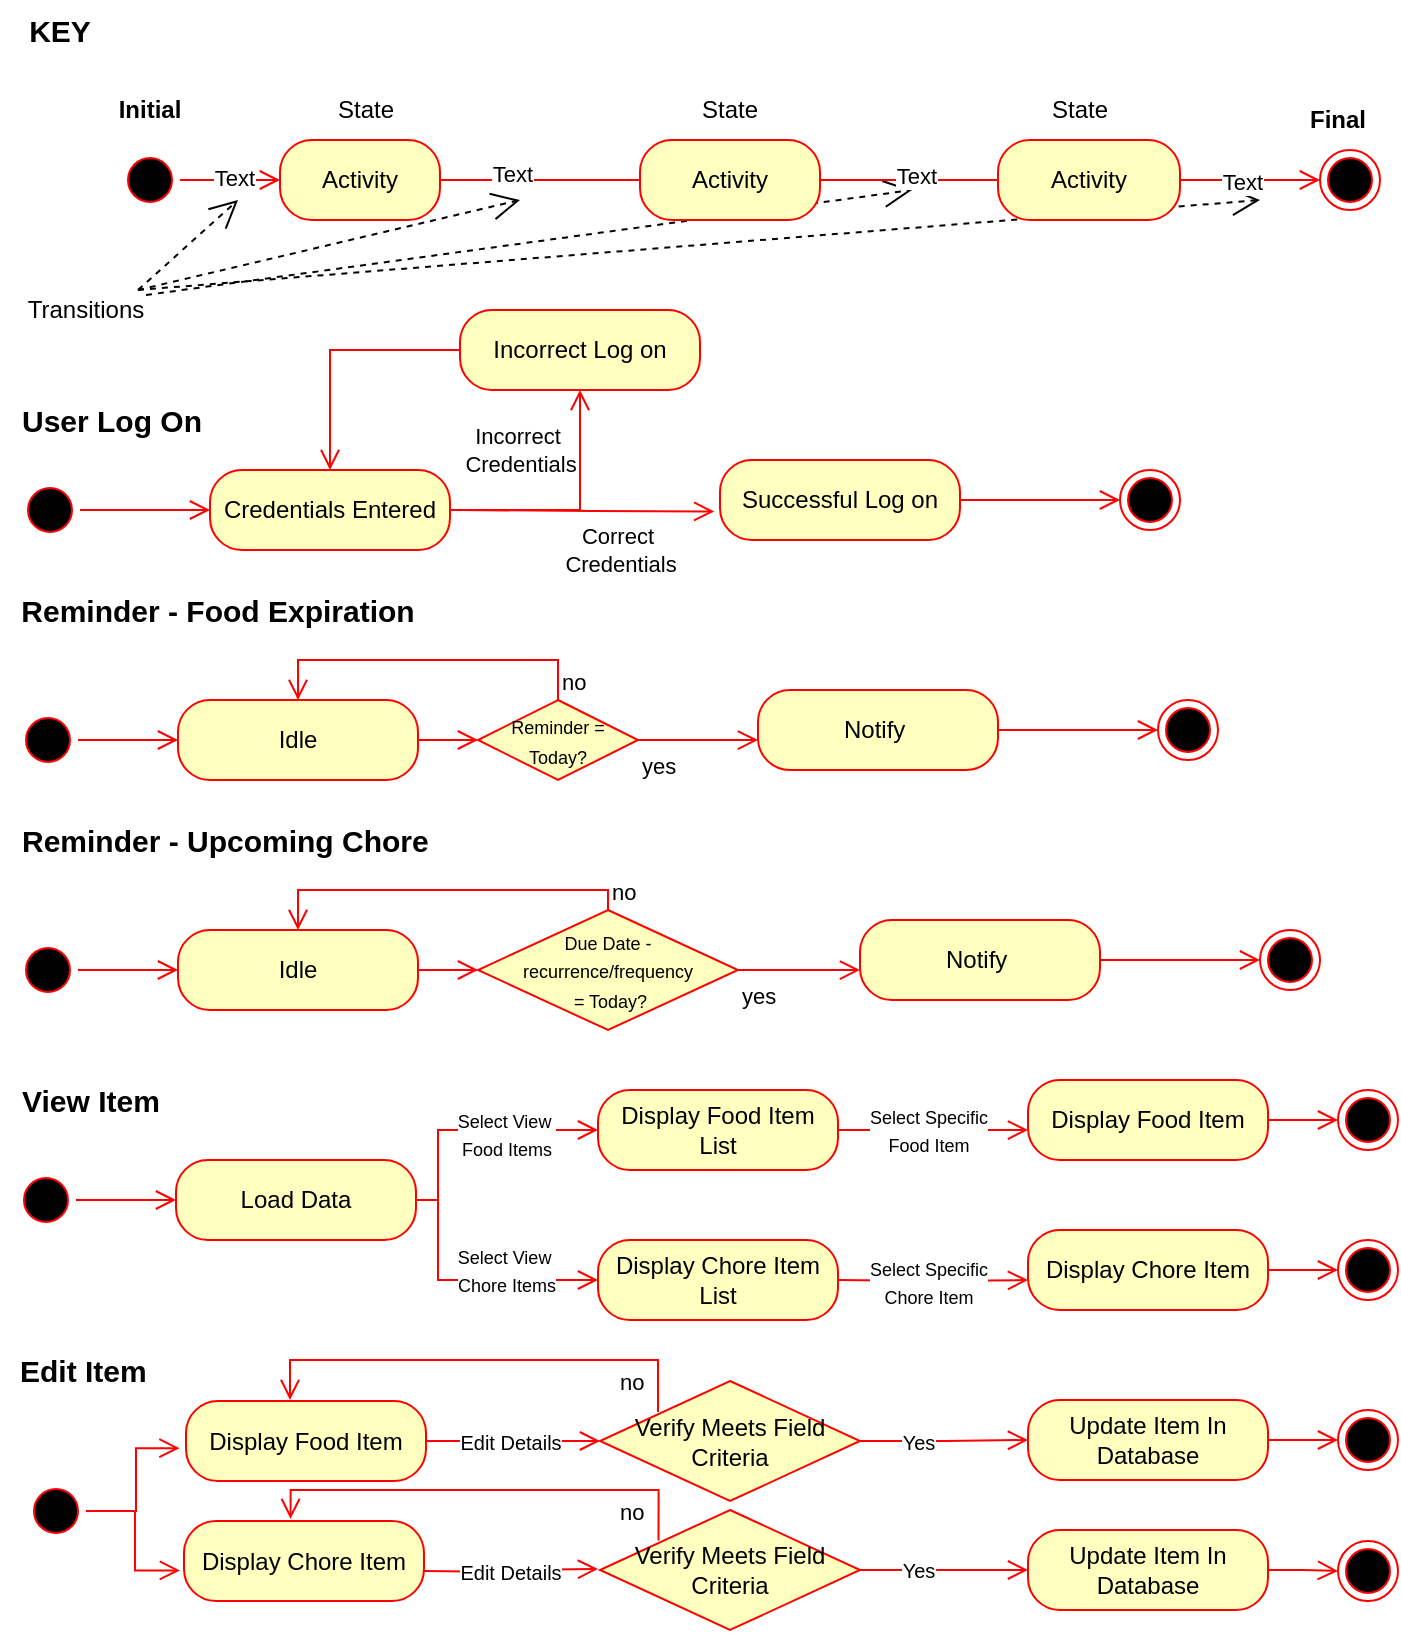 <mxfile version="26.2.14">
  <diagram name="Page-1" id="58cdce13-f638-feb5-8d6f-7d28b1aa9fa0">
    <mxGraphModel dx="1588" dy="-32" grid="1" gridSize="10" guides="1" tooltips="1" connect="1" arrows="1" fold="1" page="1" pageScale="1" pageWidth="1100" pageHeight="850" background="none" math="0" shadow="0">
      <root>
        <mxCell id="0" />
        <mxCell id="1" parent="0" />
        <mxCell id="dFDlhB7U1VUfF-L3KWkh-35" value="" style="endArrow=open;endSize=12;dashed=1;html=1;rounded=0;fontStyle=1;exitX=1;exitY=0.5;exitDx=0;exitDy=0;" edge="1" parent="1">
          <mxGeometry width="160" relative="1" as="geometry">
            <mxPoint x="139.0" y="1015.0" as="sourcePoint" />
            <mxPoint x="189" y="970" as="targetPoint" />
          </mxGeometry>
        </mxCell>
        <mxCell id="dFDlhB7U1VUfF-L3KWkh-37" value="" style="endArrow=open;endSize=12;dashed=1;html=1;rounded=0;exitX=1;exitY=0.5;exitDx=0;exitDy=0;" edge="1" parent="1">
          <mxGeometry width="160" relative="1" as="geometry">
            <mxPoint x="139.0" y="1015.0" as="sourcePoint" />
            <mxPoint x="330" y="970" as="targetPoint" />
          </mxGeometry>
        </mxCell>
        <mxCell id="dFDlhB7U1VUfF-L3KWkh-38" value="" style="endArrow=open;endSize=12;dashed=1;html=1;rounded=0;exitX=1;exitY=0.25;exitDx=0;exitDy=0;" edge="1" parent="1" source="dFDlhB7U1VUfF-L3KWkh-34">
          <mxGeometry width="160" relative="1" as="geometry">
            <mxPoint x="115.0" y="1010.0" as="sourcePoint" />
            <mxPoint x="526" y="965" as="targetPoint" />
          </mxGeometry>
        </mxCell>
        <mxCell id="dFDlhB7U1VUfF-L3KWkh-39" value="" style="endArrow=open;endSize=12;dashed=1;html=1;rounded=0;exitX=1;exitY=0.5;exitDx=0;exitDy=0;" edge="1" parent="1">
          <mxGeometry width="160" relative="1" as="geometry">
            <mxPoint x="139.0" y="1015.0" as="sourcePoint" />
            <mxPoint x="700" y="970" as="targetPoint" />
          </mxGeometry>
        </mxCell>
        <mxCell id="dFDlhB7U1VUfF-L3KWkh-13" value="" style="ellipse;html=1;shape=startState;fillColor=#000000;strokeColor=#ff0000;" vertex="1" parent="1">
          <mxGeometry x="130" y="945" width="30" height="30" as="geometry" />
        </mxCell>
        <mxCell id="dFDlhB7U1VUfF-L3KWkh-14" value="" style="edgeStyle=orthogonalEdgeStyle;html=1;verticalAlign=bottom;endArrow=open;endSize=8;strokeColor=#ff0000;rounded=0;entryX=0;entryY=0.5;entryDx=0;entryDy=0;" edge="1" source="dFDlhB7U1VUfF-L3KWkh-13" parent="1" target="dFDlhB7U1VUfF-L3KWkh-18">
          <mxGeometry relative="1" as="geometry">
            <mxPoint x="300" y="960" as="targetPoint" />
          </mxGeometry>
        </mxCell>
        <mxCell id="dFDlhB7U1VUfF-L3KWkh-27" value="Text" style="edgeLabel;html=1;align=center;verticalAlign=middle;resizable=0;points=[];" vertex="1" connectable="0" parent="dFDlhB7U1VUfF-L3KWkh-14">
          <mxGeometry x="0.053" y="1" relative="1" as="geometry">
            <mxPoint as="offset" />
          </mxGeometry>
        </mxCell>
        <mxCell id="dFDlhB7U1VUfF-L3KWkh-18" value="Activity" style="rounded=1;whiteSpace=wrap;html=1;arcSize=40;fontColor=#000000;fillColor=#ffffc0;strokeColor=#ff0000;" vertex="1" parent="1">
          <mxGeometry x="210" y="940" width="80" height="40" as="geometry" />
        </mxCell>
        <mxCell id="dFDlhB7U1VUfF-L3KWkh-19" value="" style="edgeStyle=orthogonalEdgeStyle;html=1;verticalAlign=bottom;endArrow=open;endSize=8;strokeColor=#ff0000;rounded=0;" edge="1" source="dFDlhB7U1VUfF-L3KWkh-18" parent="1">
          <mxGeometry relative="1" as="geometry">
            <mxPoint x="422" y="960" as="targetPoint" />
          </mxGeometry>
        </mxCell>
        <mxCell id="dFDlhB7U1VUfF-L3KWkh-24" value="Text" style="edgeLabel;html=1;align=center;verticalAlign=middle;resizable=0;points=[];" vertex="1" connectable="0" parent="dFDlhB7U1VUfF-L3KWkh-19">
          <mxGeometry x="-0.131" y="3" relative="1" as="geometry">
            <mxPoint x="-22" as="offset" />
          </mxGeometry>
        </mxCell>
        <mxCell id="dFDlhB7U1VUfF-L3KWkh-20" value="Activity" style="rounded=1;whiteSpace=wrap;html=1;arcSize=40;fontColor=#000000;fillColor=#ffffc0;strokeColor=#ff0000;" vertex="1" parent="1">
          <mxGeometry x="390" y="940" width="90" height="40" as="geometry" />
        </mxCell>
        <mxCell id="dFDlhB7U1VUfF-L3KWkh-21" value="" style="edgeStyle=orthogonalEdgeStyle;html=1;verticalAlign=bottom;endArrow=open;endSize=8;strokeColor=#ff0000;rounded=0;" edge="1" parent="1" source="dFDlhB7U1VUfF-L3KWkh-20">
          <mxGeometry relative="1" as="geometry">
            <mxPoint x="600" y="960" as="targetPoint" />
          </mxGeometry>
        </mxCell>
        <mxCell id="dFDlhB7U1VUfF-L3KWkh-25" value="Text" style="edgeLabel;html=1;align=center;verticalAlign=middle;resizable=0;points=[];" vertex="1" connectable="0" parent="dFDlhB7U1VUfF-L3KWkh-21">
          <mxGeometry x="-0.2" y="2" relative="1" as="geometry">
            <mxPoint as="offset" />
          </mxGeometry>
        </mxCell>
        <mxCell id="dFDlhB7U1VUfF-L3KWkh-22" value="Activity" style="rounded=1;whiteSpace=wrap;html=1;arcSize=40;fontColor=#000000;fillColor=#ffffc0;strokeColor=#ff0000;" vertex="1" parent="1">
          <mxGeometry x="569" y="940" width="91" height="40" as="geometry" />
        </mxCell>
        <mxCell id="dFDlhB7U1VUfF-L3KWkh-28" value="State" style="text;html=1;align=center;verticalAlign=middle;whiteSpace=wrap;rounded=0;" vertex="1" parent="1">
          <mxGeometry x="223" y="910" width="60" height="30" as="geometry" />
        </mxCell>
        <mxCell id="dFDlhB7U1VUfF-L3KWkh-29" value="Initial" style="text;html=1;align=center;verticalAlign=middle;whiteSpace=wrap;rounded=0;fontStyle=1" vertex="1" parent="1">
          <mxGeometry x="115" y="910" width="60" height="30" as="geometry" />
        </mxCell>
        <mxCell id="dFDlhB7U1VUfF-L3KWkh-30" value="State" style="text;html=1;align=center;verticalAlign=middle;whiteSpace=wrap;rounded=0;" vertex="1" parent="1">
          <mxGeometry x="405" y="910" width="60" height="30" as="geometry" />
        </mxCell>
        <mxCell id="dFDlhB7U1VUfF-L3KWkh-31" value="State" style="text;html=1;align=center;verticalAlign=middle;whiteSpace=wrap;rounded=0;" vertex="1" parent="1">
          <mxGeometry x="580" y="910" width="60" height="30" as="geometry" />
        </mxCell>
        <mxCell id="dFDlhB7U1VUfF-L3KWkh-32" value="Final" style="text;html=1;align=center;verticalAlign=middle;whiteSpace=wrap;rounded=0;fontStyle=1" vertex="1" parent="1">
          <mxGeometry x="709" y="915" width="60" height="30" as="geometry" />
        </mxCell>
        <mxCell id="dFDlhB7U1VUfF-L3KWkh-34" value="Transitions" style="text;html=1;align=center;verticalAlign=middle;whiteSpace=wrap;rounded=0;" vertex="1" parent="1">
          <mxGeometry x="83" y="1010" width="60" height="30" as="geometry" />
        </mxCell>
        <mxCell id="dFDlhB7U1VUfF-L3KWkh-44" value="" style="ellipse;html=1;shape=startState;fillColor=#000000;strokeColor=#ff0000;" vertex="1" parent="1">
          <mxGeometry x="79" y="1225" width="30" height="30" as="geometry" />
        </mxCell>
        <mxCell id="dFDlhB7U1VUfF-L3KWkh-47" value="" style="ellipse;html=1;shape=endState;fillColor=#000000;strokeColor=#ff0000;" vertex="1" parent="1">
          <mxGeometry x="649" y="1220" width="30" height="30" as="geometry" />
        </mxCell>
        <mxCell id="dFDlhB7U1VUfF-L3KWkh-49" value="" style="edgeStyle=orthogonalEdgeStyle;html=1;verticalAlign=bottom;endArrow=open;endSize=8;strokeColor=#ff0000;rounded=0;exitX=1;exitY=0.5;exitDx=0;exitDy=0;entryX=0;entryY=0.5;entryDx=0;entryDy=0;" edge="1" parent="1" source="dFDlhB7U1VUfF-L3KWkh-48" target="dFDlhB7U1VUfF-L3KWkh-66">
          <mxGeometry relative="1" as="geometry">
            <mxPoint x="449" y="1240" as="targetPoint" />
          </mxGeometry>
        </mxCell>
        <mxCell id="dFDlhB7U1VUfF-L3KWkh-51" value="Notify&amp;nbsp;" style="rounded=1;whiteSpace=wrap;html=1;arcSize=40;fontColor=#000000;fillColor=#ffffc0;strokeColor=#ff0000;" vertex="1" parent="1">
          <mxGeometry x="449" y="1215" width="120" height="40" as="geometry" />
        </mxCell>
        <mxCell id="dFDlhB7U1VUfF-L3KWkh-52" value="" style="edgeStyle=orthogonalEdgeStyle;html=1;verticalAlign=bottom;endArrow=open;endSize=8;strokeColor=#ff0000;rounded=0;entryX=0;entryY=0.5;entryDx=0;entryDy=0;" edge="1" parent="1" source="dFDlhB7U1VUfF-L3KWkh-51">
          <mxGeometry relative="1" as="geometry">
            <mxPoint x="649.0" y="1235.0" as="targetPoint" />
          </mxGeometry>
        </mxCell>
        <mxCell id="dFDlhB7U1VUfF-L3KWkh-63" value="" style="edgeStyle=orthogonalEdgeStyle;html=1;verticalAlign=bottom;endArrow=open;endSize=8;strokeColor=#ff0000;rounded=0;" edge="1" parent="1" source="dFDlhB7U1VUfF-L3KWkh-44" target="dFDlhB7U1VUfF-L3KWkh-48">
          <mxGeometry relative="1" as="geometry">
            <mxPoint x="249" y="1240" as="targetPoint" />
            <mxPoint x="109" y="1240" as="sourcePoint" />
          </mxGeometry>
        </mxCell>
        <mxCell id="dFDlhB7U1VUfF-L3KWkh-48" value="Idle" style="rounded=1;whiteSpace=wrap;html=1;arcSize=40;fontColor=#000000;fillColor=#ffffc0;strokeColor=#ff0000;" vertex="1" parent="1">
          <mxGeometry x="159" y="1220" width="120" height="40" as="geometry" />
        </mxCell>
        <mxCell id="dFDlhB7U1VUfF-L3KWkh-64" value="KEY" style="text;html=1;align=center;verticalAlign=middle;whiteSpace=wrap;rounded=0;fontStyle=1;fontSize=15;" vertex="1" parent="1">
          <mxGeometry x="70" y="870" width="60" height="30" as="geometry" />
        </mxCell>
        <mxCell id="dFDlhB7U1VUfF-L3KWkh-65" value="Reminder - Food Expiration" style="text;html=1;align=center;verticalAlign=middle;whiteSpace=wrap;rounded=0;fontStyle=1;fontSize=15;" vertex="1" parent="1">
          <mxGeometry x="79" y="1160" width="200" height="30" as="geometry" />
        </mxCell>
        <mxCell id="dFDlhB7U1VUfF-L3KWkh-66" value="&lt;font style=&quot;font-size: 9px;&quot;&gt;Reminder = Today?&lt;/font&gt;" style="rhombus;whiteSpace=wrap;html=1;fontColor=#000000;fillColor=#ffffc0;strokeColor=#ff0000;" vertex="1" parent="1">
          <mxGeometry x="309" y="1220" width="80" height="40" as="geometry" />
        </mxCell>
        <mxCell id="dFDlhB7U1VUfF-L3KWkh-67" value="no" style="edgeStyle=orthogonalEdgeStyle;html=1;align=left;verticalAlign=bottom;endArrow=open;endSize=8;strokeColor=#ff0000;rounded=0;entryX=0.5;entryY=0;entryDx=0;entryDy=0;exitX=0.5;exitY=0;exitDx=0;exitDy=0;" edge="1" source="dFDlhB7U1VUfF-L3KWkh-66" parent="1" target="dFDlhB7U1VUfF-L3KWkh-48">
          <mxGeometry x="-1" relative="1" as="geometry">
            <mxPoint x="469" y="1290" as="targetPoint" />
            <Array as="points">
              <mxPoint x="349" y="1200" />
              <mxPoint x="219" y="1200" />
            </Array>
          </mxGeometry>
        </mxCell>
        <mxCell id="dFDlhB7U1VUfF-L3KWkh-68" value="yes" style="edgeStyle=orthogonalEdgeStyle;html=1;align=left;verticalAlign=top;endArrow=open;endSize=8;strokeColor=#ff0000;rounded=0;exitX=1;exitY=0.5;exitDx=0;exitDy=0;entryX=0;entryY=0.626;entryDx=0;entryDy=0;entryPerimeter=0;" edge="1" source="dFDlhB7U1VUfF-L3KWkh-66" parent="1" target="dFDlhB7U1VUfF-L3KWkh-51">
          <mxGeometry x="-1" relative="1" as="geometry">
            <mxPoint x="329" y="1370" as="targetPoint" />
            <mxPoint as="offset" />
          </mxGeometry>
        </mxCell>
        <mxCell id="dFDlhB7U1VUfF-L3KWkh-69" value="" style="ellipse;html=1;shape=startState;fillColor=#000000;strokeColor=#ff0000;" vertex="1" parent="1">
          <mxGeometry x="79" y="1340" width="30" height="30" as="geometry" />
        </mxCell>
        <mxCell id="dFDlhB7U1VUfF-L3KWkh-70" value="" style="ellipse;html=1;shape=endState;fillColor=#000000;strokeColor=#ff0000;" vertex="1" parent="1">
          <mxGeometry x="700" y="1335" width="30" height="30" as="geometry" />
        </mxCell>
        <mxCell id="dFDlhB7U1VUfF-L3KWkh-71" value="" style="edgeStyle=orthogonalEdgeStyle;html=1;verticalAlign=bottom;endArrow=open;endSize=8;strokeColor=#ff0000;rounded=0;exitX=1;exitY=0.5;exitDx=0;exitDy=0;entryX=0;entryY=0.5;entryDx=0;entryDy=0;" edge="1" parent="1" source="dFDlhB7U1VUfF-L3KWkh-75" target="dFDlhB7U1VUfF-L3KWkh-77">
          <mxGeometry relative="1" as="geometry">
            <mxPoint x="449" y="1355" as="targetPoint" />
          </mxGeometry>
        </mxCell>
        <mxCell id="dFDlhB7U1VUfF-L3KWkh-72" value="Notify&amp;nbsp;" style="rounded=1;whiteSpace=wrap;html=1;arcSize=40;fontColor=#000000;fillColor=#ffffc0;strokeColor=#ff0000;" vertex="1" parent="1">
          <mxGeometry x="500" y="1330" width="120" height="40" as="geometry" />
        </mxCell>
        <mxCell id="dFDlhB7U1VUfF-L3KWkh-73" value="" style="edgeStyle=orthogonalEdgeStyle;html=1;verticalAlign=bottom;endArrow=open;endSize=8;strokeColor=#ff0000;rounded=0;entryX=0;entryY=0.5;entryDx=0;entryDy=0;" edge="1" parent="1" source="dFDlhB7U1VUfF-L3KWkh-72" target="dFDlhB7U1VUfF-L3KWkh-70">
          <mxGeometry relative="1" as="geometry">
            <mxPoint x="729.0" y="1350.0" as="targetPoint" />
          </mxGeometry>
        </mxCell>
        <mxCell id="dFDlhB7U1VUfF-L3KWkh-74" value="" style="edgeStyle=orthogonalEdgeStyle;html=1;verticalAlign=bottom;endArrow=open;endSize=8;strokeColor=#ff0000;rounded=0;" edge="1" parent="1" source="dFDlhB7U1VUfF-L3KWkh-69" target="dFDlhB7U1VUfF-L3KWkh-75">
          <mxGeometry relative="1" as="geometry">
            <mxPoint x="249" y="1355" as="targetPoint" />
            <mxPoint x="109" y="1355" as="sourcePoint" />
          </mxGeometry>
        </mxCell>
        <mxCell id="dFDlhB7U1VUfF-L3KWkh-75" value="Idle" style="rounded=1;whiteSpace=wrap;html=1;arcSize=40;fontColor=#000000;fillColor=#ffffc0;strokeColor=#ff0000;" vertex="1" parent="1">
          <mxGeometry x="159" y="1335" width="120" height="40" as="geometry" />
        </mxCell>
        <mxCell id="dFDlhB7U1VUfF-L3KWkh-76" value="Reminder - Upcoming Chore" style="text;html=1;align=left;verticalAlign=middle;whiteSpace=wrap;rounded=0;fontStyle=1;fontSize=15;" vertex="1" parent="1">
          <mxGeometry x="79" y="1275" width="219" height="30" as="geometry" />
        </mxCell>
        <mxCell id="dFDlhB7U1VUfF-L3KWkh-77" value="&lt;font style=&quot;font-size: 9px;&quot;&gt;Due Date - recurrence/frequency&lt;/font&gt;&lt;div&gt;&lt;font style=&quot;font-size: 9px;&quot;&gt;&amp;nbsp;= Today?&lt;/font&gt;&lt;/div&gt;" style="rhombus;whiteSpace=wrap;html=1;fontColor=#000000;fillColor=#ffffc0;strokeColor=#ff0000;" vertex="1" parent="1">
          <mxGeometry x="309" y="1325" width="130" height="60" as="geometry" />
        </mxCell>
        <mxCell id="dFDlhB7U1VUfF-L3KWkh-78" value="no" style="edgeStyle=orthogonalEdgeStyle;html=1;align=left;verticalAlign=bottom;endArrow=open;endSize=8;strokeColor=#ff0000;rounded=0;entryX=0.5;entryY=0;entryDx=0;entryDy=0;exitX=0.5;exitY=0;exitDx=0;exitDy=0;" edge="1" parent="1" source="dFDlhB7U1VUfF-L3KWkh-77" target="dFDlhB7U1VUfF-L3KWkh-75">
          <mxGeometry x="-1" relative="1" as="geometry">
            <mxPoint x="469" y="1405" as="targetPoint" />
            <Array as="points">
              <mxPoint x="374" y="1315" />
              <mxPoint x="219" y="1315" />
            </Array>
          </mxGeometry>
        </mxCell>
        <mxCell id="dFDlhB7U1VUfF-L3KWkh-79" value="yes" style="edgeStyle=orthogonalEdgeStyle;html=1;align=left;verticalAlign=top;endArrow=open;endSize=8;strokeColor=#ff0000;rounded=0;exitX=1;exitY=0.5;exitDx=0;exitDy=0;entryX=0;entryY=0.626;entryDx=0;entryDy=0;entryPerimeter=0;" edge="1" parent="1" source="dFDlhB7U1VUfF-L3KWkh-77" target="dFDlhB7U1VUfF-L3KWkh-72">
          <mxGeometry x="-1" relative="1" as="geometry">
            <mxPoint x="329" y="1485" as="targetPoint" />
            <mxPoint as="offset" />
          </mxGeometry>
        </mxCell>
        <mxCell id="dFDlhB7U1VUfF-L3KWkh-94" value="" style="ellipse;html=1;shape=startState;fillColor=#000000;strokeColor=#ff0000;" vertex="1" parent="1">
          <mxGeometry x="80" y="1110" width="30" height="30" as="geometry" />
        </mxCell>
        <mxCell id="dFDlhB7U1VUfF-L3KWkh-95" value="" style="edgeStyle=orthogonalEdgeStyle;html=1;verticalAlign=bottom;endArrow=open;endSize=8;strokeColor=#ff0000;rounded=0;entryX=0;entryY=0.5;entryDx=0;entryDy=0;" edge="1" parent="1" source="dFDlhB7U1VUfF-L3KWkh-94" target="dFDlhB7U1VUfF-L3KWkh-98">
          <mxGeometry relative="1" as="geometry">
            <mxPoint x="250" y="1125" as="targetPoint" />
          </mxGeometry>
        </mxCell>
        <mxCell id="dFDlhB7U1VUfF-L3KWkh-98" value="Credentials Entered" style="rounded=1;whiteSpace=wrap;html=1;arcSize=40;fontColor=#000000;fillColor=#ffffc0;strokeColor=#ff0000;" vertex="1" parent="1">
          <mxGeometry x="175" y="1105" width="120" height="40" as="geometry" />
        </mxCell>
        <mxCell id="dFDlhB7U1VUfF-L3KWkh-99" value="" style="edgeStyle=orthogonalEdgeStyle;html=1;verticalAlign=bottom;endArrow=open;endSize=8;strokeColor=#ff0000;rounded=0;entryX=0.5;entryY=1;entryDx=0;entryDy=0;" edge="1" parent="1" source="dFDlhB7U1VUfF-L3KWkh-98" target="dFDlhB7U1VUfF-L3KWkh-101">
          <mxGeometry relative="1" as="geometry">
            <mxPoint x="450" y="1125" as="targetPoint" />
          </mxGeometry>
        </mxCell>
        <mxCell id="dFDlhB7U1VUfF-L3KWkh-100" value="Incorrect&amp;nbsp;&lt;div&gt;Credentials&lt;/div&gt;" style="edgeLabel;html=1;align=center;verticalAlign=middle;resizable=0;points=[];" vertex="1" connectable="0" parent="dFDlhB7U1VUfF-L3KWkh-99">
          <mxGeometry x="-0.131" y="3" relative="1" as="geometry">
            <mxPoint x="-20" y="-27" as="offset" />
          </mxGeometry>
        </mxCell>
        <mxCell id="dFDlhB7U1VUfF-L3KWkh-101" value="Incorrect Log on" style="rounded=1;whiteSpace=wrap;html=1;arcSize=40;fontColor=#000000;fillColor=#ffffc0;strokeColor=#ff0000;" vertex="1" parent="1">
          <mxGeometry x="300" y="1025" width="120" height="40" as="geometry" />
        </mxCell>
        <mxCell id="dFDlhB7U1VUfF-L3KWkh-102" value="" style="edgeStyle=orthogonalEdgeStyle;html=1;verticalAlign=bottom;endArrow=open;endSize=8;strokeColor=#ff0000;rounded=0;exitX=0;exitY=0.5;exitDx=0;exitDy=0;" edge="1" parent="1" source="dFDlhB7U1VUfF-L3KWkh-101" target="dFDlhB7U1VUfF-L3KWkh-98">
          <mxGeometry relative="1" as="geometry">
            <mxPoint x="650" y="1125" as="targetPoint" />
          </mxGeometry>
        </mxCell>
        <mxCell id="dFDlhB7U1VUfF-L3KWkh-104" value="Successful Log on" style="rounded=1;whiteSpace=wrap;html=1;arcSize=40;fontColor=#000000;fillColor=#ffffc0;strokeColor=#ff0000;" vertex="1" parent="1">
          <mxGeometry x="430" y="1100" width="120" height="40" as="geometry" />
        </mxCell>
        <mxCell id="dFDlhB7U1VUfF-L3KWkh-105" value="" style="edgeStyle=orthogonalEdgeStyle;html=1;verticalAlign=bottom;endArrow=open;endSize=8;strokeColor=#ff0000;rounded=0;entryX=-0.024;entryY=0.644;entryDx=0;entryDy=0;entryPerimeter=0;" edge="1" parent="1" target="dFDlhB7U1VUfF-L3KWkh-104">
          <mxGeometry relative="1" as="geometry">
            <mxPoint x="690" y="1120" as="targetPoint" />
            <mxPoint x="300" y="1125" as="sourcePoint" />
          </mxGeometry>
        </mxCell>
        <mxCell id="dFDlhB7U1VUfF-L3KWkh-112" value="Correct&amp;nbsp;&lt;div&gt;Credentials&lt;/div&gt;" style="edgeLabel;html=1;align=center;verticalAlign=middle;resizable=0;points=[];" vertex="1" connectable="0" parent="dFDlhB7U1VUfF-L3KWkh-105">
          <mxGeometry x="0.48" y="-1" relative="1" as="geometry">
            <mxPoint x="-14" y="18" as="offset" />
          </mxGeometry>
        </mxCell>
        <mxCell id="dFDlhB7U1VUfF-L3KWkh-107" value="User Log On" style="text;html=1;align=left;verticalAlign=middle;whiteSpace=wrap;rounded=0;fontStyle=1;fontSize=15;" vertex="1" parent="1">
          <mxGeometry x="79" y="1065" width="200" height="30" as="geometry" />
        </mxCell>
        <mxCell id="dFDlhB7U1VUfF-L3KWkh-111" value="" style="edgeStyle=orthogonalEdgeStyle;html=1;verticalAlign=bottom;endArrow=open;endSize=8;strokeColor=#ff0000;rounded=0;" edge="1" parent="1" source="dFDlhB7U1VUfF-L3KWkh-104" target="dFDlhB7U1VUfF-L3KWkh-97">
          <mxGeometry relative="1" as="geometry">
            <mxPoint x="690" y="1120" as="targetPoint" />
            <mxPoint x="550" y="1120" as="sourcePoint" />
          </mxGeometry>
        </mxCell>
        <mxCell id="dFDlhB7U1VUfF-L3KWkh-97" value="" style="ellipse;html=1;shape=endState;fillColor=#000000;strokeColor=#ff0000;" vertex="1" parent="1">
          <mxGeometry x="630" y="1105" width="30" height="30" as="geometry" />
        </mxCell>
        <mxCell id="dFDlhB7U1VUfF-L3KWkh-113" value="View Item" style="text;html=1;align=left;verticalAlign=middle;whiteSpace=wrap;rounded=0;fontStyle=1;fontSize=15;" vertex="1" parent="1">
          <mxGeometry x="79" y="1405" width="90" height="30" as="geometry" />
        </mxCell>
        <mxCell id="dFDlhB7U1VUfF-L3KWkh-118" value="" style="ellipse;html=1;shape=startState;fillColor=#000000;strokeColor=#ff0000;" vertex="1" parent="1">
          <mxGeometry x="78" y="1455" width="30" height="30" as="geometry" />
        </mxCell>
        <mxCell id="dFDlhB7U1VUfF-L3KWkh-119" value="Display Food Item" style="rounded=1;whiteSpace=wrap;html=1;arcSize=40;fontColor=#000000;fillColor=#ffffc0;strokeColor=#ff0000;" vertex="1" parent="1">
          <mxGeometry x="584" y="1410" width="120" height="40" as="geometry" />
        </mxCell>
        <mxCell id="dFDlhB7U1VUfF-L3KWkh-120" value="" style="edgeStyle=orthogonalEdgeStyle;html=1;verticalAlign=bottom;endArrow=open;endSize=8;strokeColor=#ff0000;rounded=0;entryX=0;entryY=0.5;entryDx=0;entryDy=0;exitX=1;exitY=0.5;exitDx=0;exitDy=0;" edge="1" parent="1" source="dFDlhB7U1VUfF-L3KWkh-119" target="dFDlhB7U1VUfF-L3KWkh-135">
          <mxGeometry relative="1" as="geometry">
            <mxPoint x="759" y="1450" as="targetPoint" />
            <mxPoint x="704" y="1435" as="sourcePoint" />
            <Array as="points" />
          </mxGeometry>
        </mxCell>
        <mxCell id="dFDlhB7U1VUfF-L3KWkh-121" value="" style="edgeStyle=orthogonalEdgeStyle;html=1;verticalAlign=bottom;endArrow=open;endSize=8;strokeColor=#ff0000;rounded=0;" edge="1" parent="1" source="dFDlhB7U1VUfF-L3KWkh-118" target="dFDlhB7U1VUfF-L3KWkh-122">
          <mxGeometry relative="1" as="geometry">
            <mxPoint x="248" y="1470" as="targetPoint" />
            <mxPoint x="108" y="1470" as="sourcePoint" />
          </mxGeometry>
        </mxCell>
        <mxCell id="dFDlhB7U1VUfF-L3KWkh-122" value="Load Data" style="rounded=1;whiteSpace=wrap;html=1;arcSize=40;fontColor=#000000;fillColor=#ffffc0;strokeColor=#ff0000;" vertex="1" parent="1">
          <mxGeometry x="158" y="1450" width="120" height="40" as="geometry" />
        </mxCell>
        <mxCell id="dFDlhB7U1VUfF-L3KWkh-123" value="" style="edgeStyle=orthogonalEdgeStyle;html=1;align=left;verticalAlign=top;endArrow=open;endSize=8;strokeColor=#ff0000;rounded=0;exitX=1;exitY=0.5;exitDx=0;exitDy=0;entryX=0;entryY=0.626;entryDx=0;entryDy=0;entryPerimeter=0;" edge="1" parent="1" target="dFDlhB7U1VUfF-L3KWkh-119" source="dFDlhB7U1VUfF-L3KWkh-124">
          <mxGeometry x="-1" relative="1" as="geometry">
            <mxPoint x="328" y="1600" as="targetPoint" />
            <mxPoint as="offset" />
            <mxPoint x="438" y="1470" as="sourcePoint" />
          </mxGeometry>
        </mxCell>
        <mxCell id="dFDlhB7U1VUfF-L3KWkh-134" value="&lt;div&gt;&lt;font style=&quot;font-size: 9px;&quot;&gt;Select Specific&lt;/font&gt;&lt;/div&gt;&lt;div&gt;&lt;font style=&quot;font-size: 9px;&quot;&gt;Food Item&lt;/font&gt;&lt;/div&gt;" style="edgeLabel;html=1;align=center;verticalAlign=middle;resizable=0;points=[];" vertex="1" connectable="0" parent="dFDlhB7U1VUfF-L3KWkh-123">
          <mxGeometry x="-0.357" y="-1" relative="1" as="geometry">
            <mxPoint x="14" y="-1" as="offset" />
          </mxGeometry>
        </mxCell>
        <mxCell id="dFDlhB7U1VUfF-L3KWkh-124" value="Display Food Item List" style="rounded=1;whiteSpace=wrap;html=1;arcSize=40;fontColor=#000000;fillColor=#ffffc0;strokeColor=#ff0000;" vertex="1" parent="1">
          <mxGeometry x="369" y="1415" width="120" height="40" as="geometry" />
        </mxCell>
        <mxCell id="dFDlhB7U1VUfF-L3KWkh-126" value="Display Chore Item List" style="rounded=1;whiteSpace=wrap;html=1;arcSize=40;fontColor=#000000;fillColor=#ffffc0;strokeColor=#ff0000;" vertex="1" parent="1">
          <mxGeometry x="369" y="1490" width="120" height="40" as="geometry" />
        </mxCell>
        <mxCell id="dFDlhB7U1VUfF-L3KWkh-127" value="&lt;span style=&quot;color: rgba(0, 0, 0, 0); font-family: monospace; font-size: 0px; background-color: rgb(236, 236, 236);&quot;&gt;%3CmxGraphModel%3E%3Croot%3E%3CmxCell%20id%3D%220%22%2F%3E%3CmxCell%20id%3D%221%22%20parent%3D%220%22%2F%3E%3CmxCell%20id%3D%222%22%20value%3D%22yes%22%20style%3D%22edgeStyle%3DorthogonalEdgeStyle%3Bhtml%3D1%3Balign%3Dleft%3BverticalAlign%3Dtop%3BendArrow%3Dopen%3BendSize%3D8%3BstrokeColor%3D%23ff0000%3Brounded%3D0%3BexitX%3D1%3BexitY%3D0.5%3BexitDx%3D0%3BexitDy%3D0%3BentryX%3D0%3BentryY%3D0.626%3BentryDx%3D0%3BentryDy%3D0%3BentryPerimeter%3D0%3B%22%20edge%3D%221%22%20parent%3D%221%22%3E%3CmxGeometry%20x%3D%22-1%22%20relative%3D%221%22%20as%3D%22geometry%22%3E%3CmxPoint%20x%3D%22500%22%20y%3D%221555%22%20as%3D%22targetPoint%22%2F%3E%3CmxPoint%20as%3D%22offset%22%2F%3E%3CmxPoint%20x%3D%22439%22%20y%3D%221555%22%20as%3D%22sourcePoint%22%2F%3E%3C%2FmxGeometry%3E%3C%2FmxCell%3E%3C%2Froot%3E%3C%2FmxGraphModel%3E&lt;/span&gt;" style="edgeStyle=orthogonalEdgeStyle;html=1;align=left;verticalAlign=top;endArrow=open;endSize=8;strokeColor=#ff0000;rounded=0;exitX=1;exitY=0.5;exitDx=0;exitDy=0;entryX=0;entryY=0.5;entryDx=0;entryDy=0;" edge="1" parent="1" source="dFDlhB7U1VUfF-L3KWkh-122" target="dFDlhB7U1VUfF-L3KWkh-126">
          <mxGeometry x="-1" relative="1" as="geometry">
            <mxPoint x="359" y="1505" as="targetPoint" />
            <mxPoint as="offset" />
            <mxPoint x="229" y="1525" as="sourcePoint" />
            <Array as="points">
              <mxPoint x="289" y="1470" />
              <mxPoint x="289" y="1510" />
            </Array>
          </mxGeometry>
        </mxCell>
        <mxCell id="dFDlhB7U1VUfF-L3KWkh-130" value="&lt;div&gt;&lt;font style=&quot;font-size: 9px;&quot;&gt;Select View&amp;nbsp;&lt;/font&gt;&lt;/div&gt;&lt;div&gt;&lt;font style=&quot;font-size: 9px;&quot;&gt;Chore Items&lt;/font&gt;&lt;/div&gt;" style="edgeLabel;html=1;align=center;verticalAlign=middle;resizable=0;points=[];" vertex="1" connectable="0" parent="dFDlhB7U1VUfF-L3KWkh-127">
          <mxGeometry x="0.38" relative="1" as="geometry">
            <mxPoint x="-6" y="-5" as="offset" />
          </mxGeometry>
        </mxCell>
        <mxCell id="dFDlhB7U1VUfF-L3KWkh-128" value="&lt;span style=&quot;color: rgba(0, 0, 0, 0); font-family: monospace; font-size: 0px; background-color: rgb(236, 236, 236);&quot;&gt;%3CmxGraphModel%3E%3Croot%3E%3CmxCell%20id%3D%220%22%2F%3E%3CmxCell%20id%3D%221%22%20parent%3D%220%22%2F%3E%3CmxCell%20id%3D%222%22%20value%3D%22yes%22%20style%3D%22edgeStyle%3DorthogonalEdgeStyle%3Bhtml%3D1%3Balign%3Dleft%3BverticalAlign%3Dtop%3BendArrow%3Dopen%3BendSize%3D8%3BstrokeColor%3D%23ff0000%3Brounded%3D0%3BexitX%3D1%3BexitY%3D0.5%3BexitDx%3D0%3BexitDy%3D0%3BentryX%3D0%3BentryY%3D0.626%3BentryDx%3D0%3BentryDy%3D0%3BentryPerimeter%3D0%3B%22%20edge%3D%221%22%20parent%3D%221%22%3E%3CmxGeometry%20x%3D%22-1%22%20relative%3D%221%22%20as%3D%22geometry%22%3E%3CmxPoint%20x%3D%22500%22%20y%3D%221555%22%20as%3D%22targetPoint%22%2F%3E%3CmxPoint%20as%3D%22offset%22%2F%3E%3CmxPoint%20x%3D%22439%22%20y%3D%221555%22%20as%3D%22sourcePoint%22%2F%3E%3C%2FmxGeometry%3E%3C%2FmxCell%3E%3C%2Froot%3E%3C%2FmxGraphModel%3E&lt;/span&gt;" style="edgeStyle=orthogonalEdgeStyle;html=1;align=left;verticalAlign=top;endArrow=open;endSize=8;strokeColor=#ff0000;rounded=0;exitX=1;exitY=0.5;exitDx=0;exitDy=0;entryX=0;entryY=0.5;entryDx=0;entryDy=0;" edge="1" parent="1" source="dFDlhB7U1VUfF-L3KWkh-122" target="dFDlhB7U1VUfF-L3KWkh-124">
          <mxGeometry x="-1" relative="1" as="geometry">
            <mxPoint x="338" y="1520" as="targetPoint" />
            <mxPoint as="offset" />
            <mxPoint x="288" y="1480" as="sourcePoint" />
            <Array as="points">
              <mxPoint x="289" y="1470" />
              <mxPoint x="289" y="1435" />
            </Array>
          </mxGeometry>
        </mxCell>
        <mxCell id="dFDlhB7U1VUfF-L3KWkh-133" value="&lt;div&gt;&lt;font style=&quot;font-size: 9px;&quot;&gt;Select View&amp;nbsp;&lt;/font&gt;&lt;/div&gt;&lt;div&gt;&lt;font style=&quot;font-size: 9px;&quot;&gt;Food Items&lt;/font&gt;&lt;/div&gt;" style="edgeLabel;html=1;align=center;verticalAlign=middle;resizable=0;points=[];" vertex="1" connectable="0" parent="dFDlhB7U1VUfF-L3KWkh-128">
          <mxGeometry x="0.267" y="-2" relative="1" as="geometry">
            <mxPoint as="offset" />
          </mxGeometry>
        </mxCell>
        <mxCell id="dFDlhB7U1VUfF-L3KWkh-135" value="" style="ellipse;html=1;shape=endState;fillColor=#000000;strokeColor=#ff0000;" vertex="1" parent="1">
          <mxGeometry x="739" y="1415" width="30" height="30" as="geometry" />
        </mxCell>
        <mxCell id="dFDlhB7U1VUfF-L3KWkh-136" value="Display Chore Item" style="rounded=1;whiteSpace=wrap;html=1;arcSize=40;fontColor=#000000;fillColor=#ffffc0;strokeColor=#ff0000;" vertex="1" parent="1">
          <mxGeometry x="584" y="1485" width="120" height="40" as="geometry" />
        </mxCell>
        <mxCell id="dFDlhB7U1VUfF-L3KWkh-137" value="" style="edgeStyle=orthogonalEdgeStyle;html=1;verticalAlign=bottom;endArrow=open;endSize=8;strokeColor=#ff0000;rounded=0;entryX=0;entryY=0.5;entryDx=0;entryDy=0;exitX=1;exitY=0.5;exitDx=0;exitDy=0;" edge="1" parent="1" target="dFDlhB7U1VUfF-L3KWkh-140" source="dFDlhB7U1VUfF-L3KWkh-136">
          <mxGeometry relative="1" as="geometry">
            <mxPoint x="759" y="1525" as="targetPoint" />
            <mxPoint x="704" y="1510" as="sourcePoint" />
            <Array as="points" />
          </mxGeometry>
        </mxCell>
        <mxCell id="dFDlhB7U1VUfF-L3KWkh-138" value="" style="edgeStyle=orthogonalEdgeStyle;html=1;align=left;verticalAlign=top;endArrow=open;endSize=8;strokeColor=#ff0000;rounded=0;exitX=1;exitY=0.5;exitDx=0;exitDy=0;entryX=0;entryY=0.626;entryDx=0;entryDy=0;entryPerimeter=0;" edge="1" parent="1" target="dFDlhB7U1VUfF-L3KWkh-136">
          <mxGeometry x="-1" relative="1" as="geometry">
            <mxPoint x="328" y="1675" as="targetPoint" />
            <mxPoint as="offset" />
            <mxPoint x="489" y="1510" as="sourcePoint" />
          </mxGeometry>
        </mxCell>
        <mxCell id="dFDlhB7U1VUfF-L3KWkh-139" value="&lt;div&gt;&lt;font style=&quot;font-size: 9px;&quot;&gt;Select Specific&lt;/font&gt;&lt;/div&gt;&lt;div&gt;&lt;font style=&quot;font-size: 9px;&quot;&gt;Chore Item&lt;/font&gt;&lt;/div&gt;" style="edgeLabel;html=1;align=center;verticalAlign=middle;resizable=0;points=[];" vertex="1" connectable="0" parent="dFDlhB7U1VUfF-L3KWkh-138">
          <mxGeometry x="-0.357" y="-1" relative="1" as="geometry">
            <mxPoint x="14" y="-1" as="offset" />
          </mxGeometry>
        </mxCell>
        <mxCell id="dFDlhB7U1VUfF-L3KWkh-140" value="" style="ellipse;html=1;shape=endState;fillColor=#000000;strokeColor=#ff0000;" vertex="1" parent="1">
          <mxGeometry x="739" y="1490" width="30" height="30" as="geometry" />
        </mxCell>
        <mxCell id="dFDlhB7U1VUfF-L3KWkh-141" value="Edit Item" style="text;html=1;align=left;verticalAlign=middle;whiteSpace=wrap;rounded=0;fontStyle=1;fontSize=15;" vertex="1" parent="1">
          <mxGeometry x="78" y="1540" width="90" height="30" as="geometry" />
        </mxCell>
        <mxCell id="dFDlhB7U1VUfF-L3KWkh-142" value="" style="ellipse;html=1;shape=startState;fillColor=#000000;strokeColor=#ff0000;" vertex="1" parent="1">
          <mxGeometry x="83" y="1610.5" width="30" height="30" as="geometry" />
        </mxCell>
        <mxCell id="dFDlhB7U1VUfF-L3KWkh-143" value="Display Food Item" style="rounded=1;whiteSpace=wrap;html=1;arcSize=40;fontColor=#000000;fillColor=#ffffc0;strokeColor=#ff0000;" vertex="1" parent="1">
          <mxGeometry x="163" y="1570.5" width="120" height="40" as="geometry" />
        </mxCell>
        <mxCell id="dFDlhB7U1VUfF-L3KWkh-144" value="Display Chore Item" style="rounded=1;whiteSpace=wrap;html=1;arcSize=40;fontColor=#000000;fillColor=#ffffc0;strokeColor=#ff0000;" vertex="1" parent="1">
          <mxGeometry x="162" y="1630.5" width="120" height="40" as="geometry" />
        </mxCell>
        <mxCell id="dFDlhB7U1VUfF-L3KWkh-146" value="" style="edgeStyle=orthogonalEdgeStyle;html=1;verticalAlign=bottom;endArrow=open;endSize=8;strokeColor=#ff0000;rounded=0;entryX=-0.027;entryY=0.59;entryDx=0;entryDy=0;entryPerimeter=0;exitX=1;exitY=0.5;exitDx=0;exitDy=0;" edge="1" parent="1" source="dFDlhB7U1VUfF-L3KWkh-142" target="dFDlhB7U1VUfF-L3KWkh-143">
          <mxGeometry relative="1" as="geometry">
            <mxPoint x="163" y="1610.21" as="targetPoint" />
            <mxPoint x="113" y="1610.21" as="sourcePoint" />
          </mxGeometry>
        </mxCell>
        <mxCell id="dFDlhB7U1VUfF-L3KWkh-147" value="" style="edgeStyle=orthogonalEdgeStyle;html=1;verticalAlign=bottom;endArrow=open;endSize=8;strokeColor=#ff0000;rounded=0;exitX=1;exitY=0.5;exitDx=0;exitDy=0;entryX=-0.017;entryY=0.618;entryDx=0;entryDy=0;entryPerimeter=0;" edge="1" parent="1" source="dFDlhB7U1VUfF-L3KWkh-142" target="dFDlhB7U1VUfF-L3KWkh-144">
          <mxGeometry relative="1" as="geometry">
            <mxPoint x="133" y="1660.5" as="targetPoint" />
            <mxPoint x="116.51" y="1640.5" as="sourcePoint" />
          </mxGeometry>
        </mxCell>
        <mxCell id="dFDlhB7U1VUfF-L3KWkh-148" value="Update Item In Database" style="rounded=1;whiteSpace=wrap;html=1;arcSize=40;fontColor=#000000;fillColor=#ffffc0;strokeColor=#ff0000;" vertex="1" parent="1">
          <mxGeometry x="584" y="1570" width="120" height="40" as="geometry" />
        </mxCell>
        <mxCell id="dFDlhB7U1VUfF-L3KWkh-149" value="" style="edgeStyle=orthogonalEdgeStyle;html=1;verticalAlign=bottom;endArrow=open;endSize=8;strokeColor=#ff0000;rounded=0;entryX=0;entryY=0.5;entryDx=0;entryDy=0;exitX=1;exitY=0.5;exitDx=0;exitDy=0;" edge="1" parent="1" target="dFDlhB7U1VUfF-L3KWkh-152" source="dFDlhB7U1VUfF-L3KWkh-148">
          <mxGeometry relative="1" as="geometry">
            <mxPoint x="759" y="1610" as="targetPoint" />
            <mxPoint x="704" y="1595" as="sourcePoint" />
            <Array as="points" />
          </mxGeometry>
        </mxCell>
        <mxCell id="dFDlhB7U1VUfF-L3KWkh-150" value="" style="edgeStyle=orthogonalEdgeStyle;html=1;align=left;verticalAlign=top;endArrow=open;endSize=8;strokeColor=#ff0000;rounded=0;exitX=1;exitY=0.5;exitDx=0;exitDy=0;entryX=0;entryY=0.5;entryDx=0;entryDy=0;" edge="1" parent="1" target="dFDlhB7U1VUfF-L3KWkh-160" source="dFDlhB7U1VUfF-L3KWkh-143">
          <mxGeometry x="-1" relative="1" as="geometry">
            <mxPoint x="370" y="1592" as="targetPoint" />
            <mxPoint as="offset" />
            <mxPoint x="283" y="1593" as="sourcePoint" />
          </mxGeometry>
        </mxCell>
        <mxCell id="dFDlhB7U1VUfF-L3KWkh-151" value="&lt;div&gt;&lt;font size=&quot;1&quot;&gt;Edit Details&lt;/font&gt;&lt;/div&gt;" style="edgeLabel;html=1;align=center;verticalAlign=middle;resizable=0;points=[];" vertex="1" connectable="0" parent="dFDlhB7U1VUfF-L3KWkh-150">
          <mxGeometry x="-0.357" y="-1" relative="1" as="geometry">
            <mxPoint x="14" y="-1" as="offset" />
          </mxGeometry>
        </mxCell>
        <mxCell id="dFDlhB7U1VUfF-L3KWkh-152" value="" style="ellipse;html=1;shape=endState;fillColor=#000000;strokeColor=#ff0000;" vertex="1" parent="1">
          <mxGeometry x="739" y="1575" width="30" height="30" as="geometry" />
        </mxCell>
        <mxCell id="dFDlhB7U1VUfF-L3KWkh-153" value="Update Item In Database" style="rounded=1;whiteSpace=wrap;html=1;arcSize=40;fontColor=#000000;fillColor=#ffffc0;strokeColor=#ff0000;" vertex="1" parent="1">
          <mxGeometry x="584" y="1635" width="120" height="40" as="geometry" />
        </mxCell>
        <mxCell id="dFDlhB7U1VUfF-L3KWkh-154" value="" style="edgeStyle=orthogonalEdgeStyle;html=1;verticalAlign=bottom;endArrow=open;endSize=8;strokeColor=#ff0000;rounded=0;entryX=0;entryY=0.5;entryDx=0;entryDy=0;exitX=1;exitY=0.5;exitDx=0;exitDy=0;" edge="1" parent="1" target="dFDlhB7U1VUfF-L3KWkh-157" source="dFDlhB7U1VUfF-L3KWkh-153">
          <mxGeometry relative="1" as="geometry">
            <mxPoint x="758" y="1672.5" as="targetPoint" />
            <mxPoint x="703" y="1657.5" as="sourcePoint" />
            <Array as="points" />
          </mxGeometry>
        </mxCell>
        <mxCell id="dFDlhB7U1VUfF-L3KWkh-155" value="" style="edgeStyle=orthogonalEdgeStyle;html=1;align=left;verticalAlign=top;endArrow=open;endSize=8;strokeColor=#ff0000;rounded=0;exitX=1;exitY=0.5;exitDx=0;exitDy=0;entryX=0;entryY=0.5;entryDx=0;entryDy=0;" edge="1" parent="1">
          <mxGeometry x="-1" relative="1" as="geometry">
            <mxPoint x="369" y="1654.5" as="targetPoint" />
            <mxPoint as="offset" />
            <mxPoint x="282" y="1655.5" as="sourcePoint" />
          </mxGeometry>
        </mxCell>
        <mxCell id="dFDlhB7U1VUfF-L3KWkh-156" value="&lt;div&gt;&lt;font size=&quot;1&quot;&gt;Edit Details&lt;/font&gt;&lt;/div&gt;" style="edgeLabel;html=1;align=center;verticalAlign=middle;resizable=0;points=[];" vertex="1" connectable="0" parent="dFDlhB7U1VUfF-L3KWkh-155">
          <mxGeometry x="-0.357" y="-1" relative="1" as="geometry">
            <mxPoint x="14" y="-1" as="offset" />
          </mxGeometry>
        </mxCell>
        <mxCell id="dFDlhB7U1VUfF-L3KWkh-157" value="" style="ellipse;html=1;shape=endState;fillColor=#000000;strokeColor=#ff0000;" vertex="1" parent="1">
          <mxGeometry x="739" y="1640.5" width="30" height="30" as="geometry" />
        </mxCell>
        <mxCell id="dFDlhB7U1VUfF-L3KWkh-160" value="Verify Meets Field Criteria" style="rhombus;whiteSpace=wrap;html=1;fontColor=#000000;fillColor=#ffffc0;strokeColor=#ff0000;" vertex="1" parent="1">
          <mxGeometry x="370" y="1560.5" width="130" height="60" as="geometry" />
        </mxCell>
        <mxCell id="dFDlhB7U1VUfF-L3KWkh-163" value="" style="edgeStyle=orthogonalEdgeStyle;html=1;align=left;verticalAlign=top;endArrow=open;endSize=8;strokeColor=#ff0000;rounded=0;exitX=1;exitY=0.5;exitDx=0;exitDy=0;entryX=0;entryY=0.5;entryDx=0;entryDy=0;" edge="1" parent="1" source="dFDlhB7U1VUfF-L3KWkh-160" target="dFDlhB7U1VUfF-L3KWkh-148">
          <mxGeometry x="-1" relative="1" as="geometry">
            <mxPoint x="597" y="1569.43" as="targetPoint" />
            <mxPoint as="offset" />
            <mxPoint x="502" y="1569.43" as="sourcePoint" />
          </mxGeometry>
        </mxCell>
        <mxCell id="dFDlhB7U1VUfF-L3KWkh-164" value="&lt;font size=&quot;1&quot;&gt;Yes&lt;/font&gt;" style="edgeLabel;html=1;align=center;verticalAlign=middle;resizable=0;points=[];" vertex="1" connectable="0" parent="dFDlhB7U1VUfF-L3KWkh-163">
          <mxGeometry x="-0.357" y="-1" relative="1" as="geometry">
            <mxPoint x="2" y="-1" as="offset" />
          </mxGeometry>
        </mxCell>
        <mxCell id="dFDlhB7U1VUfF-L3KWkh-165" value="no" style="edgeStyle=orthogonalEdgeStyle;html=1;align=left;verticalAlign=bottom;endArrow=open;endSize=8;strokeColor=#ff0000;rounded=0;entryX=0.5;entryY=0;entryDx=0;entryDy=0;" edge="1" parent="1">
          <mxGeometry x="-0.579" y="20" relative="1" as="geometry">
            <mxPoint x="215" y="1570" as="targetPoint" />
            <Array as="points">
              <mxPoint x="399" y="1576" />
              <mxPoint x="399" y="1550" />
              <mxPoint x="215" y="1550" />
            </Array>
            <mxPoint x="399" y="1575" as="sourcePoint" />
            <mxPoint as="offset" />
          </mxGeometry>
        </mxCell>
        <mxCell id="dFDlhB7U1VUfF-L3KWkh-166" value="Verify Meets Field Criteria" style="rhombus;whiteSpace=wrap;html=1;fontColor=#000000;fillColor=#ffffc0;strokeColor=#ff0000;" vertex="1" parent="1">
          <mxGeometry x="370" y="1625" width="130" height="60" as="geometry" />
        </mxCell>
        <mxCell id="dFDlhB7U1VUfF-L3KWkh-167" value="" style="edgeStyle=orthogonalEdgeStyle;html=1;align=left;verticalAlign=top;endArrow=open;endSize=8;strokeColor=#ff0000;rounded=0;exitX=1;exitY=0.5;exitDx=0;exitDy=0;entryX=0;entryY=0.5;entryDx=0;entryDy=0;" edge="1" parent="1" source="dFDlhB7U1VUfF-L3KWkh-166" target="dFDlhB7U1VUfF-L3KWkh-153">
          <mxGeometry x="-1" relative="1" as="geometry">
            <mxPoint x="584" y="1650" as="targetPoint" />
            <mxPoint as="offset" />
            <mxPoint x="502" y="1629.43" as="sourcePoint" />
          </mxGeometry>
        </mxCell>
        <mxCell id="dFDlhB7U1VUfF-L3KWkh-168" value="&lt;font size=&quot;1&quot;&gt;Yes&lt;/font&gt;" style="edgeLabel;html=1;align=center;verticalAlign=middle;resizable=0;points=[];" vertex="1" connectable="0" parent="dFDlhB7U1VUfF-L3KWkh-167">
          <mxGeometry x="-0.357" y="-1" relative="1" as="geometry">
            <mxPoint x="2" y="-1" as="offset" />
          </mxGeometry>
        </mxCell>
        <mxCell id="dFDlhB7U1VUfF-L3KWkh-169" value="no" style="edgeStyle=orthogonalEdgeStyle;html=1;align=left;verticalAlign=bottom;endArrow=open;endSize=8;strokeColor=#ff0000;rounded=0;entryX=0.444;entryY=-0.025;entryDx=0;entryDy=0;exitX=0.225;exitY=0.254;exitDx=0;exitDy=0;exitPerimeter=0;entryPerimeter=0;" edge="1" parent="1" source="dFDlhB7U1VUfF-L3KWkh-166" target="dFDlhB7U1VUfF-L3KWkh-144">
          <mxGeometry x="-0.579" y="20" relative="1" as="geometry">
            <mxPoint x="215" y="1632.5" as="targetPoint" />
            <Array as="points">
              <mxPoint x="399" y="1615" />
              <mxPoint x="215" y="1615" />
            </Array>
            <mxPoint x="399" y="1637.5" as="sourcePoint" />
            <mxPoint as="offset" />
          </mxGeometry>
        </mxCell>
        <mxCell id="dFDlhB7U1VUfF-L3KWkh-174" value="" style="edgeStyle=orthogonalEdgeStyle;html=1;verticalAlign=bottom;endArrow=open;endSize=8;strokeColor=#ff0000;rounded=0;" edge="1" parent="1" source="dFDlhB7U1VUfF-L3KWkh-22" target="dFDlhB7U1VUfF-L3KWkh-15">
          <mxGeometry relative="1" as="geometry">
            <mxPoint x="744" y="960" as="targetPoint" />
            <mxPoint x="660" y="960" as="sourcePoint" />
          </mxGeometry>
        </mxCell>
        <mxCell id="dFDlhB7U1VUfF-L3KWkh-175" value="Text" style="edgeLabel;html=1;align=center;verticalAlign=middle;resizable=0;points=[];" vertex="1" connectable="0" parent="dFDlhB7U1VUfF-L3KWkh-174">
          <mxGeometry x="-0.114" y="-1" relative="1" as="geometry">
            <mxPoint as="offset" />
          </mxGeometry>
        </mxCell>
        <mxCell id="dFDlhB7U1VUfF-L3KWkh-15" value="" style="ellipse;html=1;shape=endState;fillColor=#000000;strokeColor=#ff0000;" vertex="1" parent="1">
          <mxGeometry x="730" y="945" width="30" height="30" as="geometry" />
        </mxCell>
      </root>
    </mxGraphModel>
  </diagram>
</mxfile>
